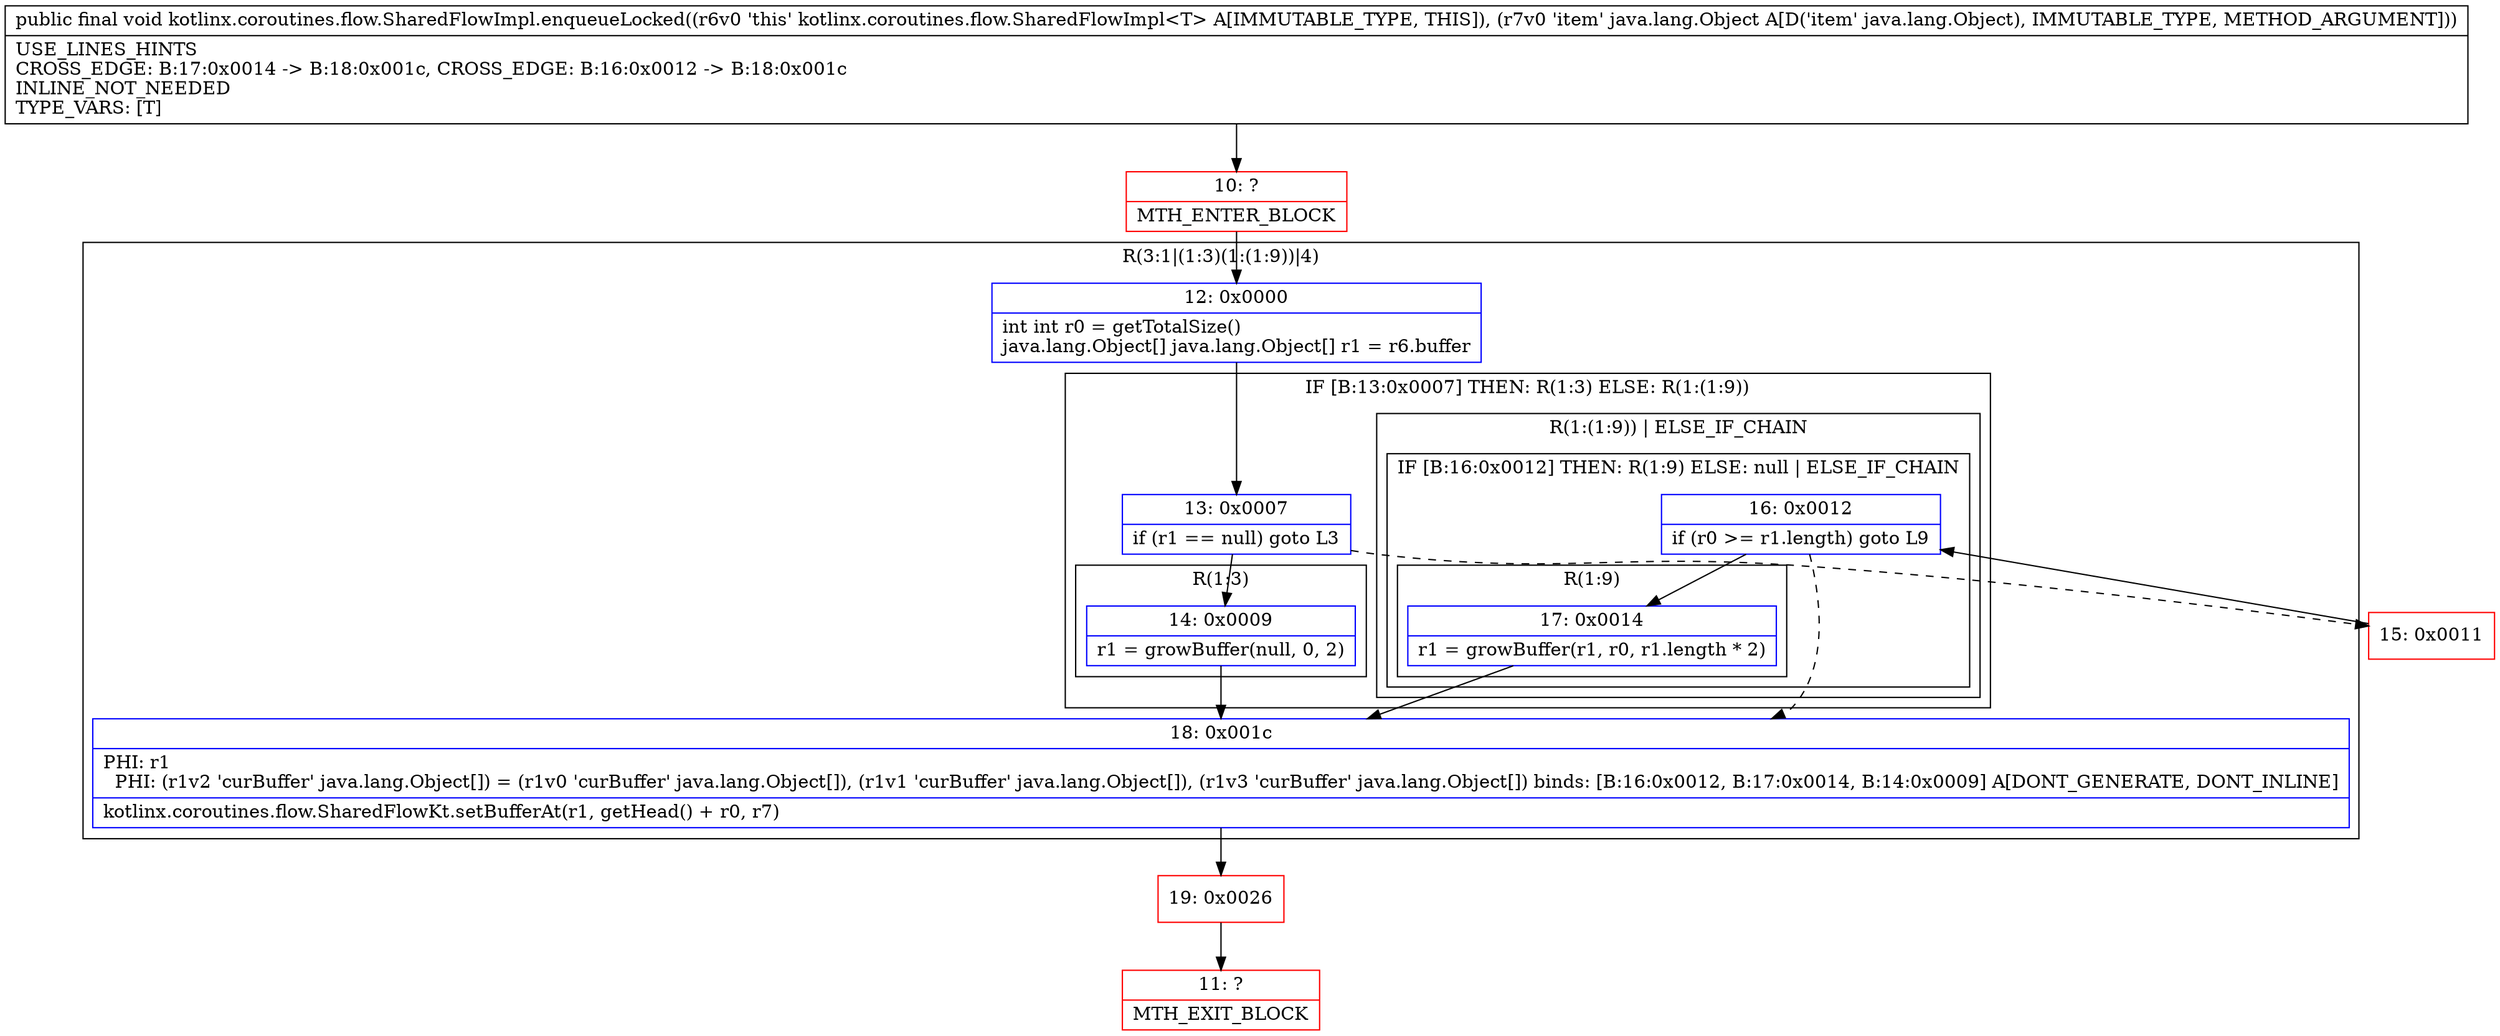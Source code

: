 digraph "CFG forkotlinx.coroutines.flow.SharedFlowImpl.enqueueLocked(Ljava\/lang\/Object;)V" {
subgraph cluster_Region_1801560502 {
label = "R(3:1|(1:3)(1:(1:9))|4)";
node [shape=record,color=blue];
Node_12 [shape=record,label="{12\:\ 0x0000|int int r0 = getTotalSize()\ljava.lang.Object[] java.lang.Object[] r1 = r6.buffer\l}"];
subgraph cluster_IfRegion_981495971 {
label = "IF [B:13:0x0007] THEN: R(1:3) ELSE: R(1:(1:9))";
node [shape=record,color=blue];
Node_13 [shape=record,label="{13\:\ 0x0007|if (r1 == null) goto L3\l}"];
subgraph cluster_Region_1544160901 {
label = "R(1:3)";
node [shape=record,color=blue];
Node_14 [shape=record,label="{14\:\ 0x0009|r1 = growBuffer(null, 0, 2)\l}"];
}
subgraph cluster_Region_352997996 {
label = "R(1:(1:9)) | ELSE_IF_CHAIN\l";
node [shape=record,color=blue];
subgraph cluster_IfRegion_1954024985 {
label = "IF [B:16:0x0012] THEN: R(1:9) ELSE: null | ELSE_IF_CHAIN\l";
node [shape=record,color=blue];
Node_16 [shape=record,label="{16\:\ 0x0012|if (r0 \>= r1.length) goto L9\l}"];
subgraph cluster_Region_1938689991 {
label = "R(1:9)";
node [shape=record,color=blue];
Node_17 [shape=record,label="{17\:\ 0x0014|r1 = growBuffer(r1, r0, r1.length * 2)\l}"];
}
}
}
}
Node_18 [shape=record,label="{18\:\ 0x001c|PHI: r1 \l  PHI: (r1v2 'curBuffer' java.lang.Object[]) = (r1v0 'curBuffer' java.lang.Object[]), (r1v1 'curBuffer' java.lang.Object[]), (r1v3 'curBuffer' java.lang.Object[]) binds: [B:16:0x0012, B:17:0x0014, B:14:0x0009] A[DONT_GENERATE, DONT_INLINE]\l|kotlinx.coroutines.flow.SharedFlowKt.setBufferAt(r1, getHead() + r0, r7)\l}"];
}
Node_10 [shape=record,color=red,label="{10\:\ ?|MTH_ENTER_BLOCK\l}"];
Node_19 [shape=record,color=red,label="{19\:\ 0x0026}"];
Node_11 [shape=record,color=red,label="{11\:\ ?|MTH_EXIT_BLOCK\l}"];
Node_15 [shape=record,color=red,label="{15\:\ 0x0011}"];
MethodNode[shape=record,label="{public final void kotlinx.coroutines.flow.SharedFlowImpl.enqueueLocked((r6v0 'this' kotlinx.coroutines.flow.SharedFlowImpl\<T\> A[IMMUTABLE_TYPE, THIS]), (r7v0 'item' java.lang.Object A[D('item' java.lang.Object), IMMUTABLE_TYPE, METHOD_ARGUMENT]))  | USE_LINES_HINTS\lCROSS_EDGE: B:17:0x0014 \-\> B:18:0x001c, CROSS_EDGE: B:16:0x0012 \-\> B:18:0x001c\lINLINE_NOT_NEEDED\lTYPE_VARS: [T]\l}"];
MethodNode -> Node_10;Node_12 -> Node_13;
Node_13 -> Node_14;
Node_13 -> Node_15[style=dashed];
Node_14 -> Node_18;
Node_16 -> Node_17;
Node_16 -> Node_18[style=dashed];
Node_17 -> Node_18;
Node_18 -> Node_19;
Node_10 -> Node_12;
Node_19 -> Node_11;
Node_15 -> Node_16;
}

